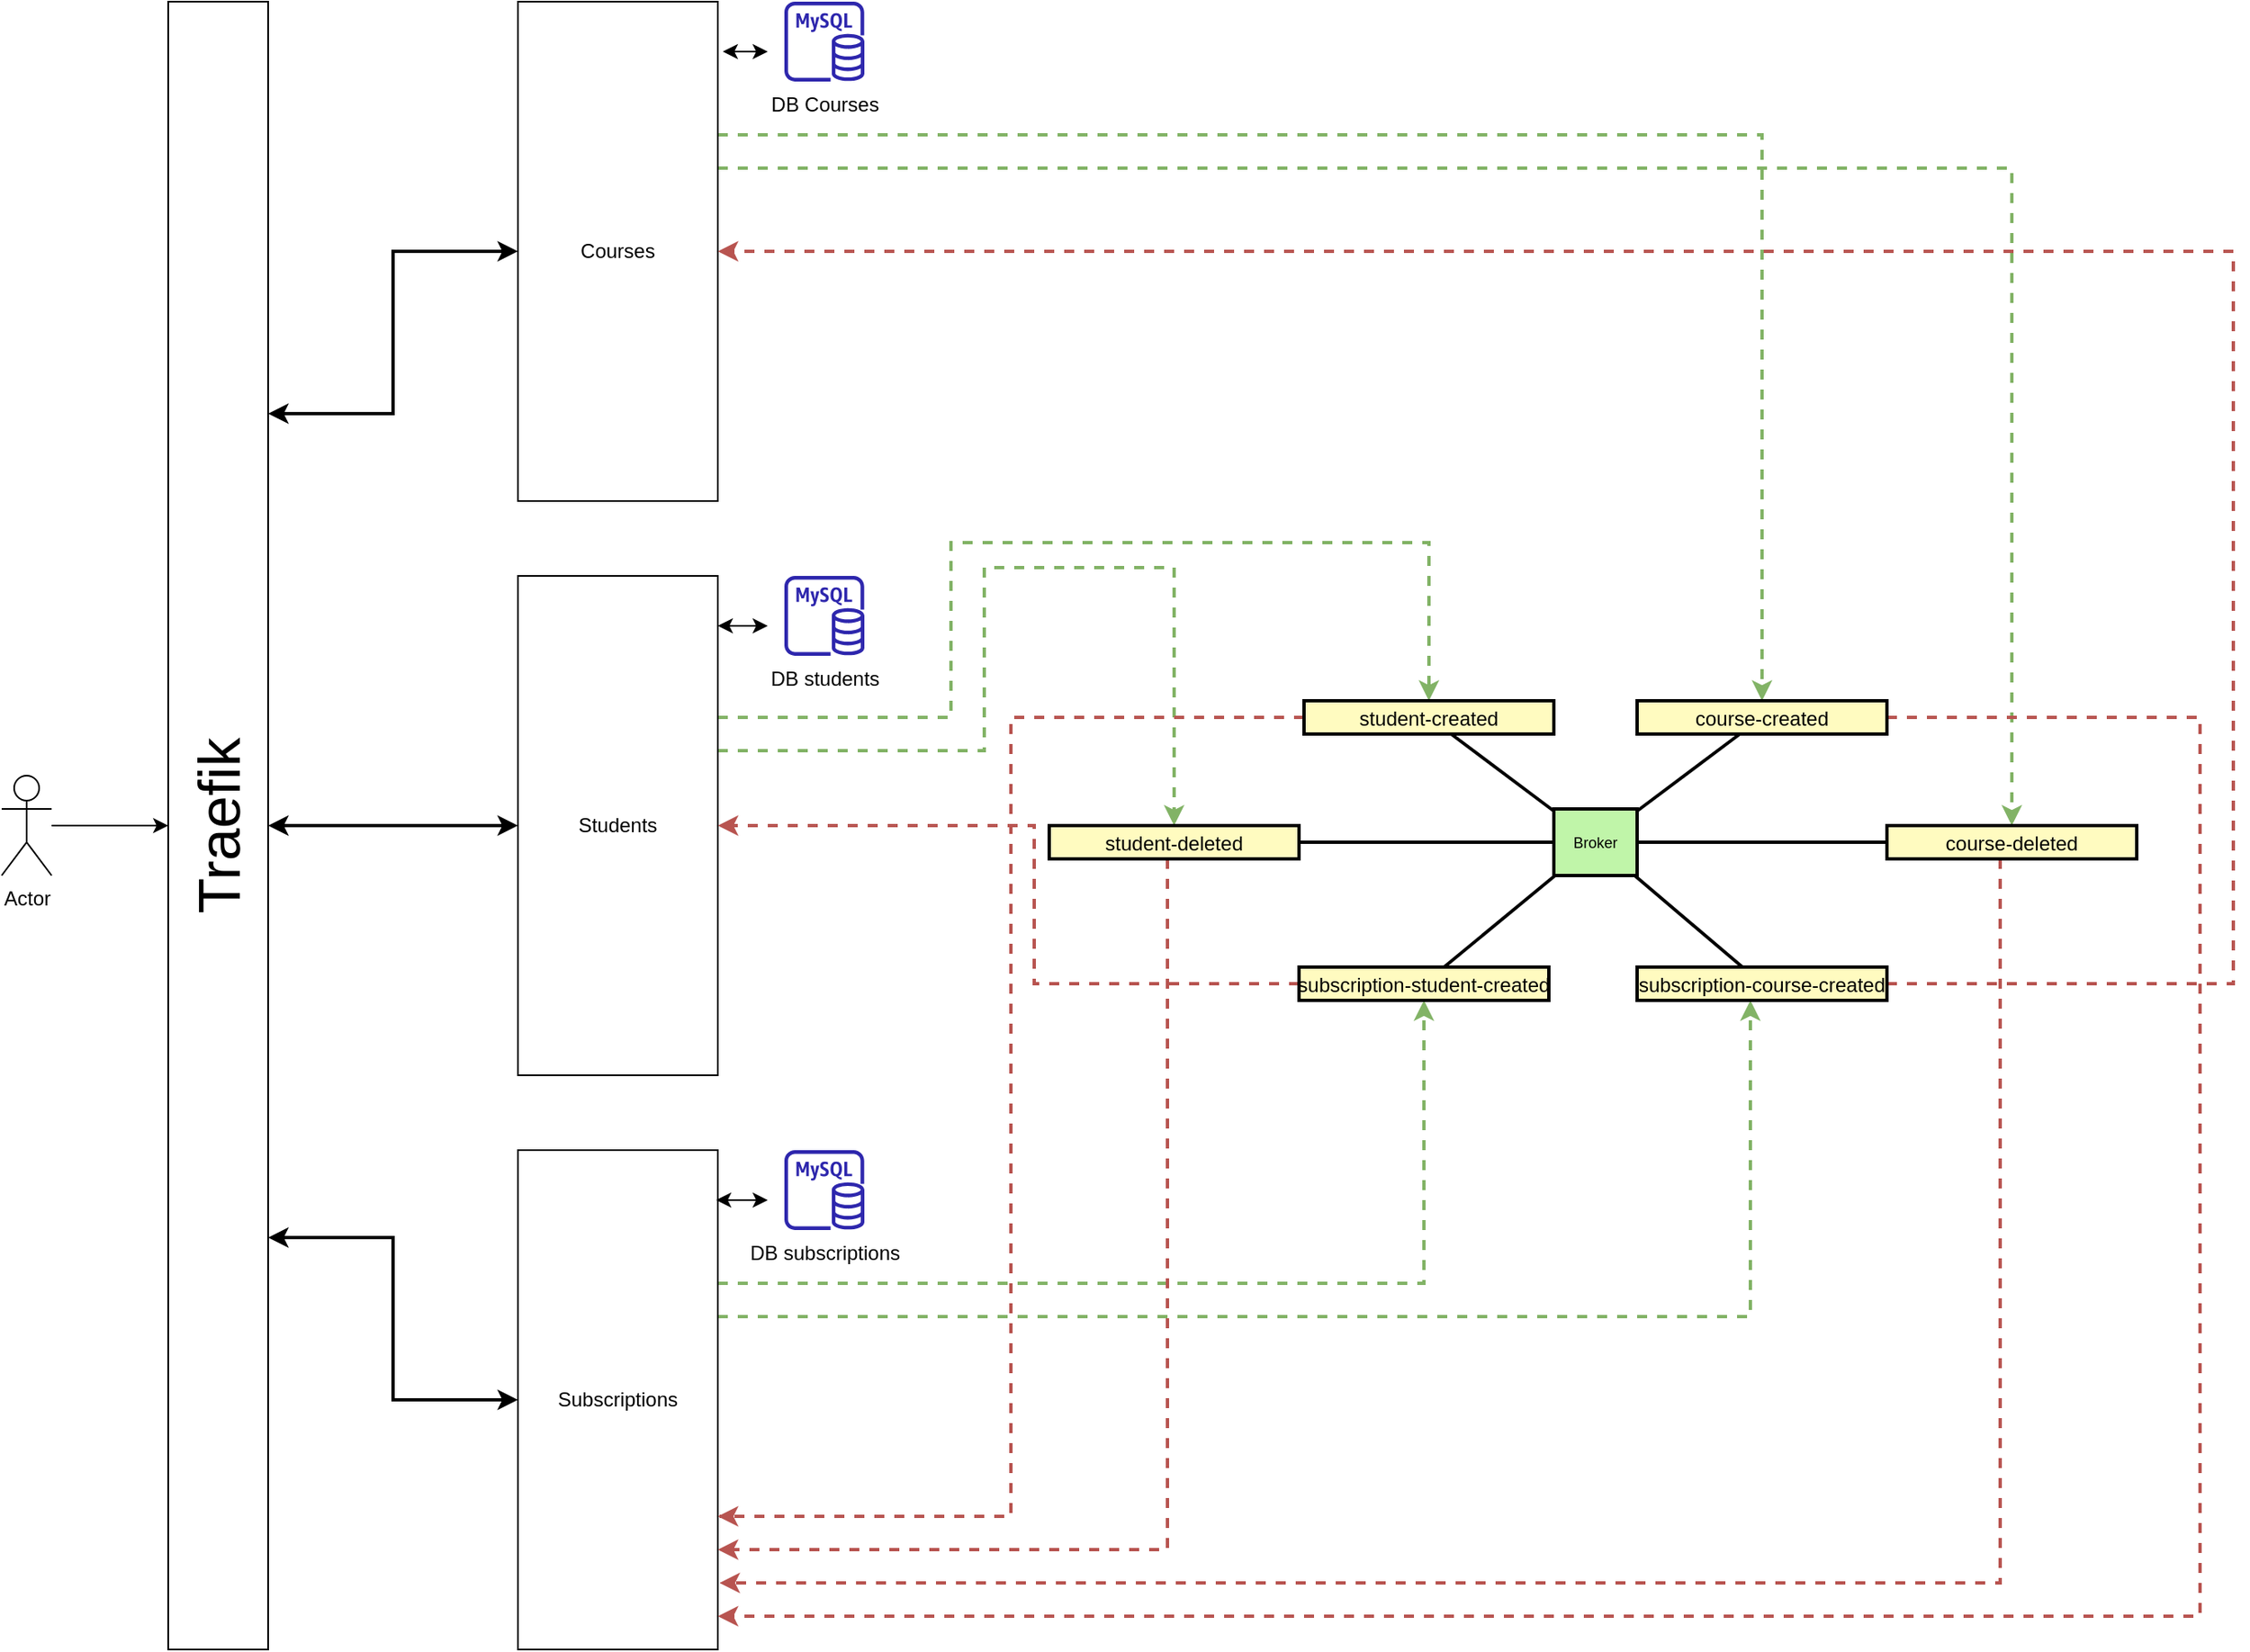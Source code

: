 <mxfile version="20.1.1" type="github">
  <diagram id="ReQBHYg1shg9D8nl3eI_" name="Page-1">
    <mxGraphModel dx="1298" dy="800" grid="1" gridSize="10" guides="1" tooltips="1" connect="1" arrows="1" fold="1" page="1" pageScale="1" pageWidth="827" pageHeight="1169" math="0" shadow="0">
      <root>
        <mxCell id="0" />
        <mxCell id="1" parent="0" />
        <mxCell id="nx5s4ot2xDEE9g_YRDHg-58" style="edgeStyle=orthogonalEdgeStyle;rounded=0;orthogonalLoop=1;jettySize=auto;html=1;entryX=0.5;entryY=0;entryDx=0;entryDy=0;fontSize=35;startArrow=none;startFill=0;endArrow=classic;endFill=1;strokeColor=#82b366;fillColor=#d5e8d4;dashed=1;strokeWidth=2;" parent="1" source="nx5s4ot2xDEE9g_YRDHg-5" target="nx5s4ot2xDEE9g_YRDHg-79" edge="1">
          <mxGeometry relative="1" as="geometry">
            <mxPoint x="728.95" y="537.06" as="targetPoint" />
            <Array as="points">
              <mxPoint x="1087" y="170" />
            </Array>
          </mxGeometry>
        </mxCell>
        <mxCell id="nx5s4ot2xDEE9g_YRDHg-105" style="edgeStyle=orthogonalEdgeStyle;rounded=0;orthogonalLoop=1;jettySize=auto;html=1;entryX=0.5;entryY=0;entryDx=0;entryDy=0;fontSize=35;startArrow=none;startFill=0;endArrow=classic;endFill=1;strokeColor=#82b366;fillColor=#d5e8d4;dashed=1;strokeWidth=2;" parent="1" source="nx5s4ot2xDEE9g_YRDHg-5" target="nx5s4ot2xDEE9g_YRDHg-81" edge="1">
          <mxGeometry relative="1" as="geometry">
            <Array as="points">
              <mxPoint x="1237" y="190" />
            </Array>
          </mxGeometry>
        </mxCell>
        <mxCell id="nx5s4ot2xDEE9g_YRDHg-5" value="Courses" style="rounded=0;whiteSpace=wrap;html=1;" parent="1" vertex="1">
          <mxGeometry x="340" y="90" width="120" height="300" as="geometry" />
        </mxCell>
        <mxCell id="nx5s4ot2xDEE9g_YRDHg-111" style="edgeStyle=orthogonalEdgeStyle;rounded=0;orthogonalLoop=1;jettySize=auto;html=1;fontSize=35;startArrow=none;startFill=0;endArrow=classic;endFill=1;strokeColor=#82b366;fillColor=#d5e8d4;dashed=1;strokeWidth=2;entryX=0.5;entryY=0;entryDx=0;entryDy=0;" parent="1" source="nx5s4ot2xDEE9g_YRDHg-6" target="nx5s4ot2xDEE9g_YRDHg-80" edge="1">
          <mxGeometry relative="1" as="geometry">
            <mxPoint x="890" y="500" as="targetPoint" />
            <Array as="points">
              <mxPoint x="600" y="520" />
              <mxPoint x="600" y="415" />
              <mxPoint x="887" y="415" />
            </Array>
          </mxGeometry>
        </mxCell>
        <mxCell id="nx5s4ot2xDEE9g_YRDHg-112" style="edgeStyle=orthogonalEdgeStyle;rounded=0;orthogonalLoop=1;jettySize=auto;html=1;entryX=0.5;entryY=0;entryDx=0;entryDy=0;fontSize=35;startArrow=none;startFill=0;endArrow=classic;endFill=1;strokeColor=#82b366;dashed=1;fillColor=#d5e8d4;strokeWidth=2;" parent="1" source="nx5s4ot2xDEE9g_YRDHg-6" target="nx5s4ot2xDEE9g_YRDHg-82" edge="1">
          <mxGeometry relative="1" as="geometry">
            <Array as="points">
              <mxPoint x="620" y="540" />
              <mxPoint x="620" y="430" />
              <mxPoint x="734" y="430" />
            </Array>
          </mxGeometry>
        </mxCell>
        <mxCell id="nx5s4ot2xDEE9g_YRDHg-6" value="Students" style="rounded=0;whiteSpace=wrap;html=1;" parent="1" vertex="1">
          <mxGeometry x="340" y="435" width="120" height="300" as="geometry" />
        </mxCell>
        <mxCell id="nx5s4ot2xDEE9g_YRDHg-106" style="edgeStyle=orthogonalEdgeStyle;rounded=0;orthogonalLoop=1;jettySize=auto;html=1;fontSize=35;startArrow=none;startFill=0;endArrow=classic;endFill=1;strokeColor=#82b366;fillColor=#d5e8d4;dashed=1;strokeWidth=2;" parent="1" source="nx5s4ot2xDEE9g_YRDHg-7" target="nx5s4ot2xDEE9g_YRDHg-83" edge="1">
          <mxGeometry relative="1" as="geometry">
            <Array as="points">
              <mxPoint x="1080" y="880" />
            </Array>
          </mxGeometry>
        </mxCell>
        <mxCell id="nx5s4ot2xDEE9g_YRDHg-109" style="edgeStyle=orthogonalEdgeStyle;rounded=0;orthogonalLoop=1;jettySize=auto;html=1;entryX=0.5;entryY=1;entryDx=0;entryDy=0;fontSize=35;startArrow=none;startFill=0;endArrow=classic;endFill=1;strokeColor=#82b366;fillColor=#d5e8d4;dashed=1;strokeWidth=2;" parent="1" source="nx5s4ot2xDEE9g_YRDHg-7" target="nx5s4ot2xDEE9g_YRDHg-84" edge="1">
          <mxGeometry relative="1" as="geometry">
            <Array as="points">
              <mxPoint x="884" y="860" />
            </Array>
          </mxGeometry>
        </mxCell>
        <mxCell id="nx5s4ot2xDEE9g_YRDHg-7" value="Subscriptions" style="rounded=0;whiteSpace=wrap;html=1;" parent="1" vertex="1">
          <mxGeometry x="340" y="780" width="120" height="300" as="geometry" />
        </mxCell>
        <mxCell id="nx5s4ot2xDEE9g_YRDHg-14" value="" style="edgeStyle=orthogonalEdgeStyle;rounded=0;orthogonalLoop=1;jettySize=auto;html=1;strokeWidth=2;startArrow=classic;startFill=1;" parent="1" source="nx5s4ot2xDEE9g_YRDHg-8" target="nx5s4ot2xDEE9g_YRDHg-6" edge="1">
          <mxGeometry relative="1" as="geometry" />
        </mxCell>
        <mxCell id="nx5s4ot2xDEE9g_YRDHg-15" style="edgeStyle=orthogonalEdgeStyle;rounded=0;orthogonalLoop=1;jettySize=auto;html=1;exitX=1;exitY=0.25;exitDx=0;exitDy=0;strokeWidth=2;startArrow=classic;startFill=1;" parent="1" source="nx5s4ot2xDEE9g_YRDHg-8" target="nx5s4ot2xDEE9g_YRDHg-5" edge="1">
          <mxGeometry relative="1" as="geometry" />
        </mxCell>
        <mxCell id="nx5s4ot2xDEE9g_YRDHg-16" style="edgeStyle=orthogonalEdgeStyle;rounded=0;orthogonalLoop=1;jettySize=auto;html=1;exitX=1;exitY=0.75;exitDx=0;exitDy=0;strokeWidth=2;startArrow=classic;startFill=1;" parent="1" source="nx5s4ot2xDEE9g_YRDHg-8" target="nx5s4ot2xDEE9g_YRDHg-7" edge="1">
          <mxGeometry relative="1" as="geometry" />
        </mxCell>
        <mxCell id="nx5s4ot2xDEE9g_YRDHg-8" value="Traefik" style="rounded=0;whiteSpace=wrap;html=1;horizontal=0;fontSize=35;" parent="1" vertex="1">
          <mxGeometry x="130" y="90" width="60" height="990" as="geometry" />
        </mxCell>
        <mxCell id="nx5s4ot2xDEE9g_YRDHg-10" value="" style="edgeStyle=orthogonalEdgeStyle;rounded=0;orthogonalLoop=1;jettySize=auto;html=1;" parent="1" source="nx5s4ot2xDEE9g_YRDHg-9" target="nx5s4ot2xDEE9g_YRDHg-8" edge="1">
          <mxGeometry relative="1" as="geometry" />
        </mxCell>
        <mxCell id="nx5s4ot2xDEE9g_YRDHg-9" value="Actor" style="shape=umlActor;verticalLabelPosition=bottom;verticalAlign=top;html=1;outlineConnect=0;" parent="1" vertex="1">
          <mxGeometry x="30" y="555" width="30" height="60" as="geometry" />
        </mxCell>
        <mxCell id="nx5s4ot2xDEE9g_YRDHg-50" style="edgeStyle=orthogonalEdgeStyle;rounded=0;orthogonalLoop=1;jettySize=auto;html=1;entryX=1.025;entryY=0.1;entryDx=0;entryDy=0;entryPerimeter=0;startArrow=classic;startFill=1;endArrow=classic;endFill=1;strokeColor=default;" parent="1" target="nx5s4ot2xDEE9g_YRDHg-5" edge="1">
          <mxGeometry relative="1" as="geometry">
            <mxPoint x="490" y="120" as="sourcePoint" />
          </mxGeometry>
        </mxCell>
        <mxCell id="nx5s4ot2xDEE9g_YRDHg-49" style="edgeStyle=orthogonalEdgeStyle;rounded=0;orthogonalLoop=1;jettySize=auto;html=1;entryX=0.992;entryY=0.097;entryDx=0;entryDy=0;entryPerimeter=0;startArrow=classic;startFill=1;endArrow=classic;endFill=1;strokeColor=default;" parent="1" target="nx5s4ot2xDEE9g_YRDHg-7" edge="1">
          <mxGeometry relative="1" as="geometry">
            <mxPoint x="490" y="810" as="sourcePoint" />
          </mxGeometry>
        </mxCell>
        <mxCell id="nx5s4ot2xDEE9g_YRDHg-47" style="edgeStyle=orthogonalEdgeStyle;rounded=0;orthogonalLoop=1;jettySize=auto;html=1;entryX=1;entryY=0.1;entryDx=0;entryDy=0;entryPerimeter=0;startArrow=classic;startFill=1;endArrow=classic;endFill=1;strokeColor=default;" parent="1" target="nx5s4ot2xDEE9g_YRDHg-6" edge="1">
          <mxGeometry relative="1" as="geometry">
            <mxPoint x="490" y="465" as="sourcePoint" />
          </mxGeometry>
        </mxCell>
        <mxCell id="nx5s4ot2xDEE9g_YRDHg-60" value="&lt;span style=&quot;caret-color: rgb(0, 0, 0); color: rgb(0, 0, 0);&quot;&gt;DB students&lt;/span&gt;" style="sketch=0;outlineConnect=0;fontColor=#232F3E;gradientColor=none;fillColor=#2E27AD;strokeColor=none;dashed=0;verticalLabelPosition=bottom;verticalAlign=top;align=center;html=1;fontSize=12;fontStyle=0;aspect=fixed;pointerEvents=1;shape=mxgraph.aws4.rds_mysql_instance;" parent="1" vertex="1">
          <mxGeometry x="500" y="435" width="48" height="48" as="geometry" />
        </mxCell>
        <mxCell id="nx5s4ot2xDEE9g_YRDHg-61" value="&lt;span style=&quot;caret-color: rgb(0, 0, 0); color: rgb(0, 0, 0);&quot;&gt;DB subscriptions&lt;br&gt;&lt;/span&gt;" style="sketch=0;outlineConnect=0;fontColor=#232F3E;gradientColor=none;fillColor=#2E27AD;strokeColor=none;dashed=0;verticalLabelPosition=bottom;verticalAlign=top;align=center;html=1;fontSize=12;fontStyle=0;aspect=fixed;pointerEvents=1;shape=mxgraph.aws4.rds_mysql_instance;" parent="1" vertex="1">
          <mxGeometry x="500" y="780" width="48" height="48" as="geometry" />
        </mxCell>
        <mxCell id="nx5s4ot2xDEE9g_YRDHg-62" value="&lt;span style=&quot;caret-color: rgb(0, 0, 0); color: rgb(0, 0, 0);&quot;&gt;DB Courses&lt;/span&gt;" style="sketch=0;outlineConnect=0;fontColor=#232F3E;gradientColor=none;fillColor=#2E27AD;strokeColor=none;dashed=0;verticalLabelPosition=bottom;verticalAlign=top;align=center;html=1;fontSize=12;fontStyle=0;aspect=fixed;pointerEvents=1;shape=mxgraph.aws4.rds_mysql_instance;" parent="1" vertex="1">
          <mxGeometry x="500" y="90" width="48" height="48" as="geometry" />
        </mxCell>
        <mxCell id="nx5s4ot2xDEE9g_YRDHg-101" style="edgeStyle=orthogonalEdgeStyle;rounded=0;orthogonalLoop=1;jettySize=auto;html=1;fontSize=35;startArrow=none;startFill=0;endArrow=classic;endFill=1;strokeColor=#b85450;exitX=1;exitY=0.5;exitDx=0;exitDy=0;fillColor=#f8cecc;dashed=1;strokeWidth=2;" parent="1" source="nx5s4ot2xDEE9g_YRDHg-79" edge="1">
          <mxGeometry relative="1" as="geometry">
            <mxPoint x="460" y="1060" as="targetPoint" />
            <Array as="points">
              <mxPoint x="1350" y="520" />
              <mxPoint x="1350" y="1060" />
              <mxPoint x="460" y="1060" />
            </Array>
          </mxGeometry>
        </mxCell>
        <mxCell id="nx5s4ot2xDEE9g_YRDHg-79" value="course-created" style="strokeWidth=2;dashed=0;align=center;fontSize=12;shape=rect;fillColor=#fffbc0;strokeColor=#000000;" parent="1" vertex="1">
          <mxGeometry x="1012" y="510" width="150" height="20" as="geometry" />
        </mxCell>
        <mxCell id="nx5s4ot2xDEE9g_YRDHg-116" style="edgeStyle=orthogonalEdgeStyle;rounded=0;orthogonalLoop=1;jettySize=auto;html=1;dashed=1;fontSize=9;startArrow=none;startFill=0;endArrow=classic;endFill=1;strokeColor=#b85450;strokeWidth=2;fillColor=#f8cecc;" parent="1" source="nx5s4ot2xDEE9g_YRDHg-80" edge="1">
          <mxGeometry relative="1" as="geometry">
            <mxPoint x="460" y="1000" as="targetPoint" />
            <Array as="points">
              <mxPoint x="636" y="520" />
              <mxPoint x="636" y="1000" />
              <mxPoint x="461" y="1000" />
            </Array>
          </mxGeometry>
        </mxCell>
        <mxCell id="nx5s4ot2xDEE9g_YRDHg-80" value="student-created" style="strokeWidth=2;dashed=0;align=center;fontSize=12;shape=rect;fillColor=#fffbc0;strokeColor=#000000;" parent="1" vertex="1">
          <mxGeometry x="812" y="510" width="150" height="20" as="geometry" />
        </mxCell>
        <mxCell id="nx5s4ot2xDEE9g_YRDHg-107" style="edgeStyle=orthogonalEdgeStyle;rounded=0;orthogonalLoop=1;jettySize=auto;html=1;fontSize=35;startArrow=none;startFill=0;endArrow=classic;endFill=1;strokeColor=#b85450;fillColor=#f8cecc;dashed=1;strokeWidth=2;" parent="1" source="nx5s4ot2xDEE9g_YRDHg-81" edge="1">
          <mxGeometry relative="1" as="geometry">
            <mxPoint x="461" y="1040" as="targetPoint" />
            <Array as="points">
              <mxPoint x="1230" y="1040" />
              <mxPoint x="461" y="1040" />
            </Array>
          </mxGeometry>
        </mxCell>
        <mxCell id="nx5s4ot2xDEE9g_YRDHg-114" style="edgeStyle=orthogonalEdgeStyle;rounded=0;orthogonalLoop=1;jettySize=auto;html=1;dashed=1;fontSize=9;startArrow=none;startFill=0;endArrow=classic;endFill=1;strokeColor=#b85450;strokeWidth=2;fillColor=#f8cecc;" parent="1" source="nx5s4ot2xDEE9g_YRDHg-82" edge="1">
          <mxGeometry relative="1" as="geometry">
            <mxPoint x="460" y="1020" as="targetPoint" />
            <Array as="points">
              <mxPoint x="730" y="1020" />
              <mxPoint x="460" y="1020" />
            </Array>
          </mxGeometry>
        </mxCell>
        <mxCell id="nx5s4ot2xDEE9g_YRDHg-82" value="student-deleted" style="strokeWidth=2;dashed=0;align=center;fontSize=12;shape=rect;fillColor=#fffbc0;strokeColor=#000000;" parent="1" vertex="1">
          <mxGeometry x="659" y="585" width="150" height="20" as="geometry" />
        </mxCell>
        <mxCell id="nx5s4ot2xDEE9g_YRDHg-108" style="edgeStyle=orthogonalEdgeStyle;rounded=0;orthogonalLoop=1;jettySize=auto;html=1;entryX=1;entryY=0.5;entryDx=0;entryDy=0;fontSize=35;startArrow=none;startFill=0;endArrow=classic;endFill=1;strokeColor=#b85450;fillColor=#f8cecc;dashed=1;strokeWidth=2;exitX=1;exitY=0.5;exitDx=0;exitDy=0;" parent="1" source="nx5s4ot2xDEE9g_YRDHg-83" target="nx5s4ot2xDEE9g_YRDHg-5" edge="1">
          <mxGeometry relative="1" as="geometry">
            <Array as="points">
              <mxPoint x="1370" y="680" />
              <mxPoint x="1370" y="240" />
            </Array>
          </mxGeometry>
        </mxCell>
        <mxCell id="nx5s4ot2xDEE9g_YRDHg-83" value="subscription-course-created" style="strokeWidth=2;dashed=0;align=center;fontSize=12;shape=rect;fillColor=#fffbc0;strokeColor=#000000;" parent="1" vertex="1">
          <mxGeometry x="1012" y="670" width="150" height="20" as="geometry" />
        </mxCell>
        <mxCell id="nx5s4ot2xDEE9g_YRDHg-110" style="edgeStyle=orthogonalEdgeStyle;rounded=0;orthogonalLoop=1;jettySize=auto;html=1;entryX=1;entryY=0.5;entryDx=0;entryDy=0;fontSize=35;startArrow=none;startFill=0;endArrow=classic;endFill=1;strokeColor=#b85450;strokeWidth=2;fillColor=#f8cecc;dashed=1;" parent="1" source="nx5s4ot2xDEE9g_YRDHg-84" target="nx5s4ot2xDEE9g_YRDHg-6" edge="1">
          <mxGeometry relative="1" as="geometry">
            <Array as="points">
              <mxPoint x="650" y="680" />
              <mxPoint x="650" y="585" />
            </Array>
          </mxGeometry>
        </mxCell>
        <mxCell id="nx5s4ot2xDEE9g_YRDHg-84" value="subscription-student-created" style="strokeWidth=2;dashed=0;align=center;fontSize=12;shape=rect;fillColor=#fffbc0;strokeColor=#000000;" parent="1" vertex="1">
          <mxGeometry x="809" y="670" width="150" height="20" as="geometry" />
        </mxCell>
        <mxCell id="nx5s4ot2xDEE9g_YRDHg-85" value="Broker" style="strokeWidth=2;dashed=0;align=center;fontSize=9;shape=rect;fillColor=#c0f5a9;strokeColor=#000000;" parent="1" vertex="1">
          <mxGeometry x="962" y="575" width="50" height="40" as="geometry" />
        </mxCell>
        <mxCell id="nx5s4ot2xDEE9g_YRDHg-86" value="" style="edgeStyle=none;endArrow=none;dashed=0;html=1;strokeWidth=2;rounded=0;fontSize=35;" parent="1" source="nx5s4ot2xDEE9g_YRDHg-85" target="nx5s4ot2xDEE9g_YRDHg-79" edge="1">
          <mxGeometry relative="1" as="geometry" />
        </mxCell>
        <mxCell id="nx5s4ot2xDEE9g_YRDHg-87" value="" style="edgeStyle=none;endArrow=none;dashed=0;html=1;strokeWidth=2;rounded=0;fontSize=35;" parent="1" source="nx5s4ot2xDEE9g_YRDHg-85" target="nx5s4ot2xDEE9g_YRDHg-80" edge="1">
          <mxGeometry relative="1" as="geometry" />
        </mxCell>
        <mxCell id="nx5s4ot2xDEE9g_YRDHg-88" value="" style="edgeStyle=none;endArrow=none;dashed=0;html=1;strokeWidth=2;rounded=0;fontSize=35;" parent="1" source="nx5s4ot2xDEE9g_YRDHg-85" target="nx5s4ot2xDEE9g_YRDHg-81" edge="1">
          <mxGeometry relative="1" as="geometry" />
        </mxCell>
        <mxCell id="nx5s4ot2xDEE9g_YRDHg-89" value="" style="edgeStyle=none;endArrow=none;dashed=0;html=1;strokeWidth=2;rounded=0;fontSize=35;" parent="1" source="nx5s4ot2xDEE9g_YRDHg-85" target="nx5s4ot2xDEE9g_YRDHg-82" edge="1">
          <mxGeometry relative="1" as="geometry" />
        </mxCell>
        <mxCell id="nx5s4ot2xDEE9g_YRDHg-90" value="" style="edgeStyle=none;endArrow=none;dashed=0;html=1;strokeWidth=2;rounded=0;fontSize=35;" parent="1" source="nx5s4ot2xDEE9g_YRDHg-85" target="nx5s4ot2xDEE9g_YRDHg-83" edge="1">
          <mxGeometry relative="1" as="geometry" />
        </mxCell>
        <mxCell id="nx5s4ot2xDEE9g_YRDHg-91" value="" style="edgeStyle=none;endArrow=none;dashed=0;html=1;strokeWidth=2;rounded=0;fontSize=35;" parent="1" source="nx5s4ot2xDEE9g_YRDHg-85" target="nx5s4ot2xDEE9g_YRDHg-84" edge="1">
          <mxGeometry relative="1" as="geometry" />
        </mxCell>
        <mxCell id="nx5s4ot2xDEE9g_YRDHg-81" value="course-deleted" style="strokeWidth=2;dashed=0;align=center;fontSize=12;shape=rect;fillColor=#fffbc0;strokeColor=#000000;" parent="1" vertex="1">
          <mxGeometry x="1162" y="585" width="150" height="20" as="geometry" />
        </mxCell>
      </root>
    </mxGraphModel>
  </diagram>
</mxfile>
